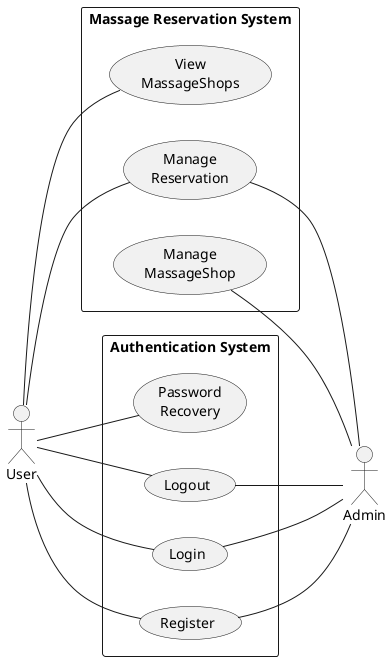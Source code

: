 @startuml MassageReservationSystemUseCaseDiagram
left to right direction
actor "User" as user

rectangle "Massage Reservation System" as MRS {    
    usecase "View\nMassageShops" as viewMassageShops
    usecase "Manage\nReservation" as manageReservation
    usecase "Manage\nMassageShop" as manageMassageShop
}

rectangle "Authentication System" as Auth {    
    usecase "Password\nRecovery" as passwdRecovery
    usecase "Logout" as logout
    usecase "Login" as login
    usecase "Register" as register
}

user -- register
user -- login
user -- logout
user -- passwdRecovery
user -- viewMassageShops
user -- manageReservation

actor "Admin" as admin
register -- admin
login -- admin
logout -- admin
manageMassageShop -- admin
manageReservation -- admin

@enduml